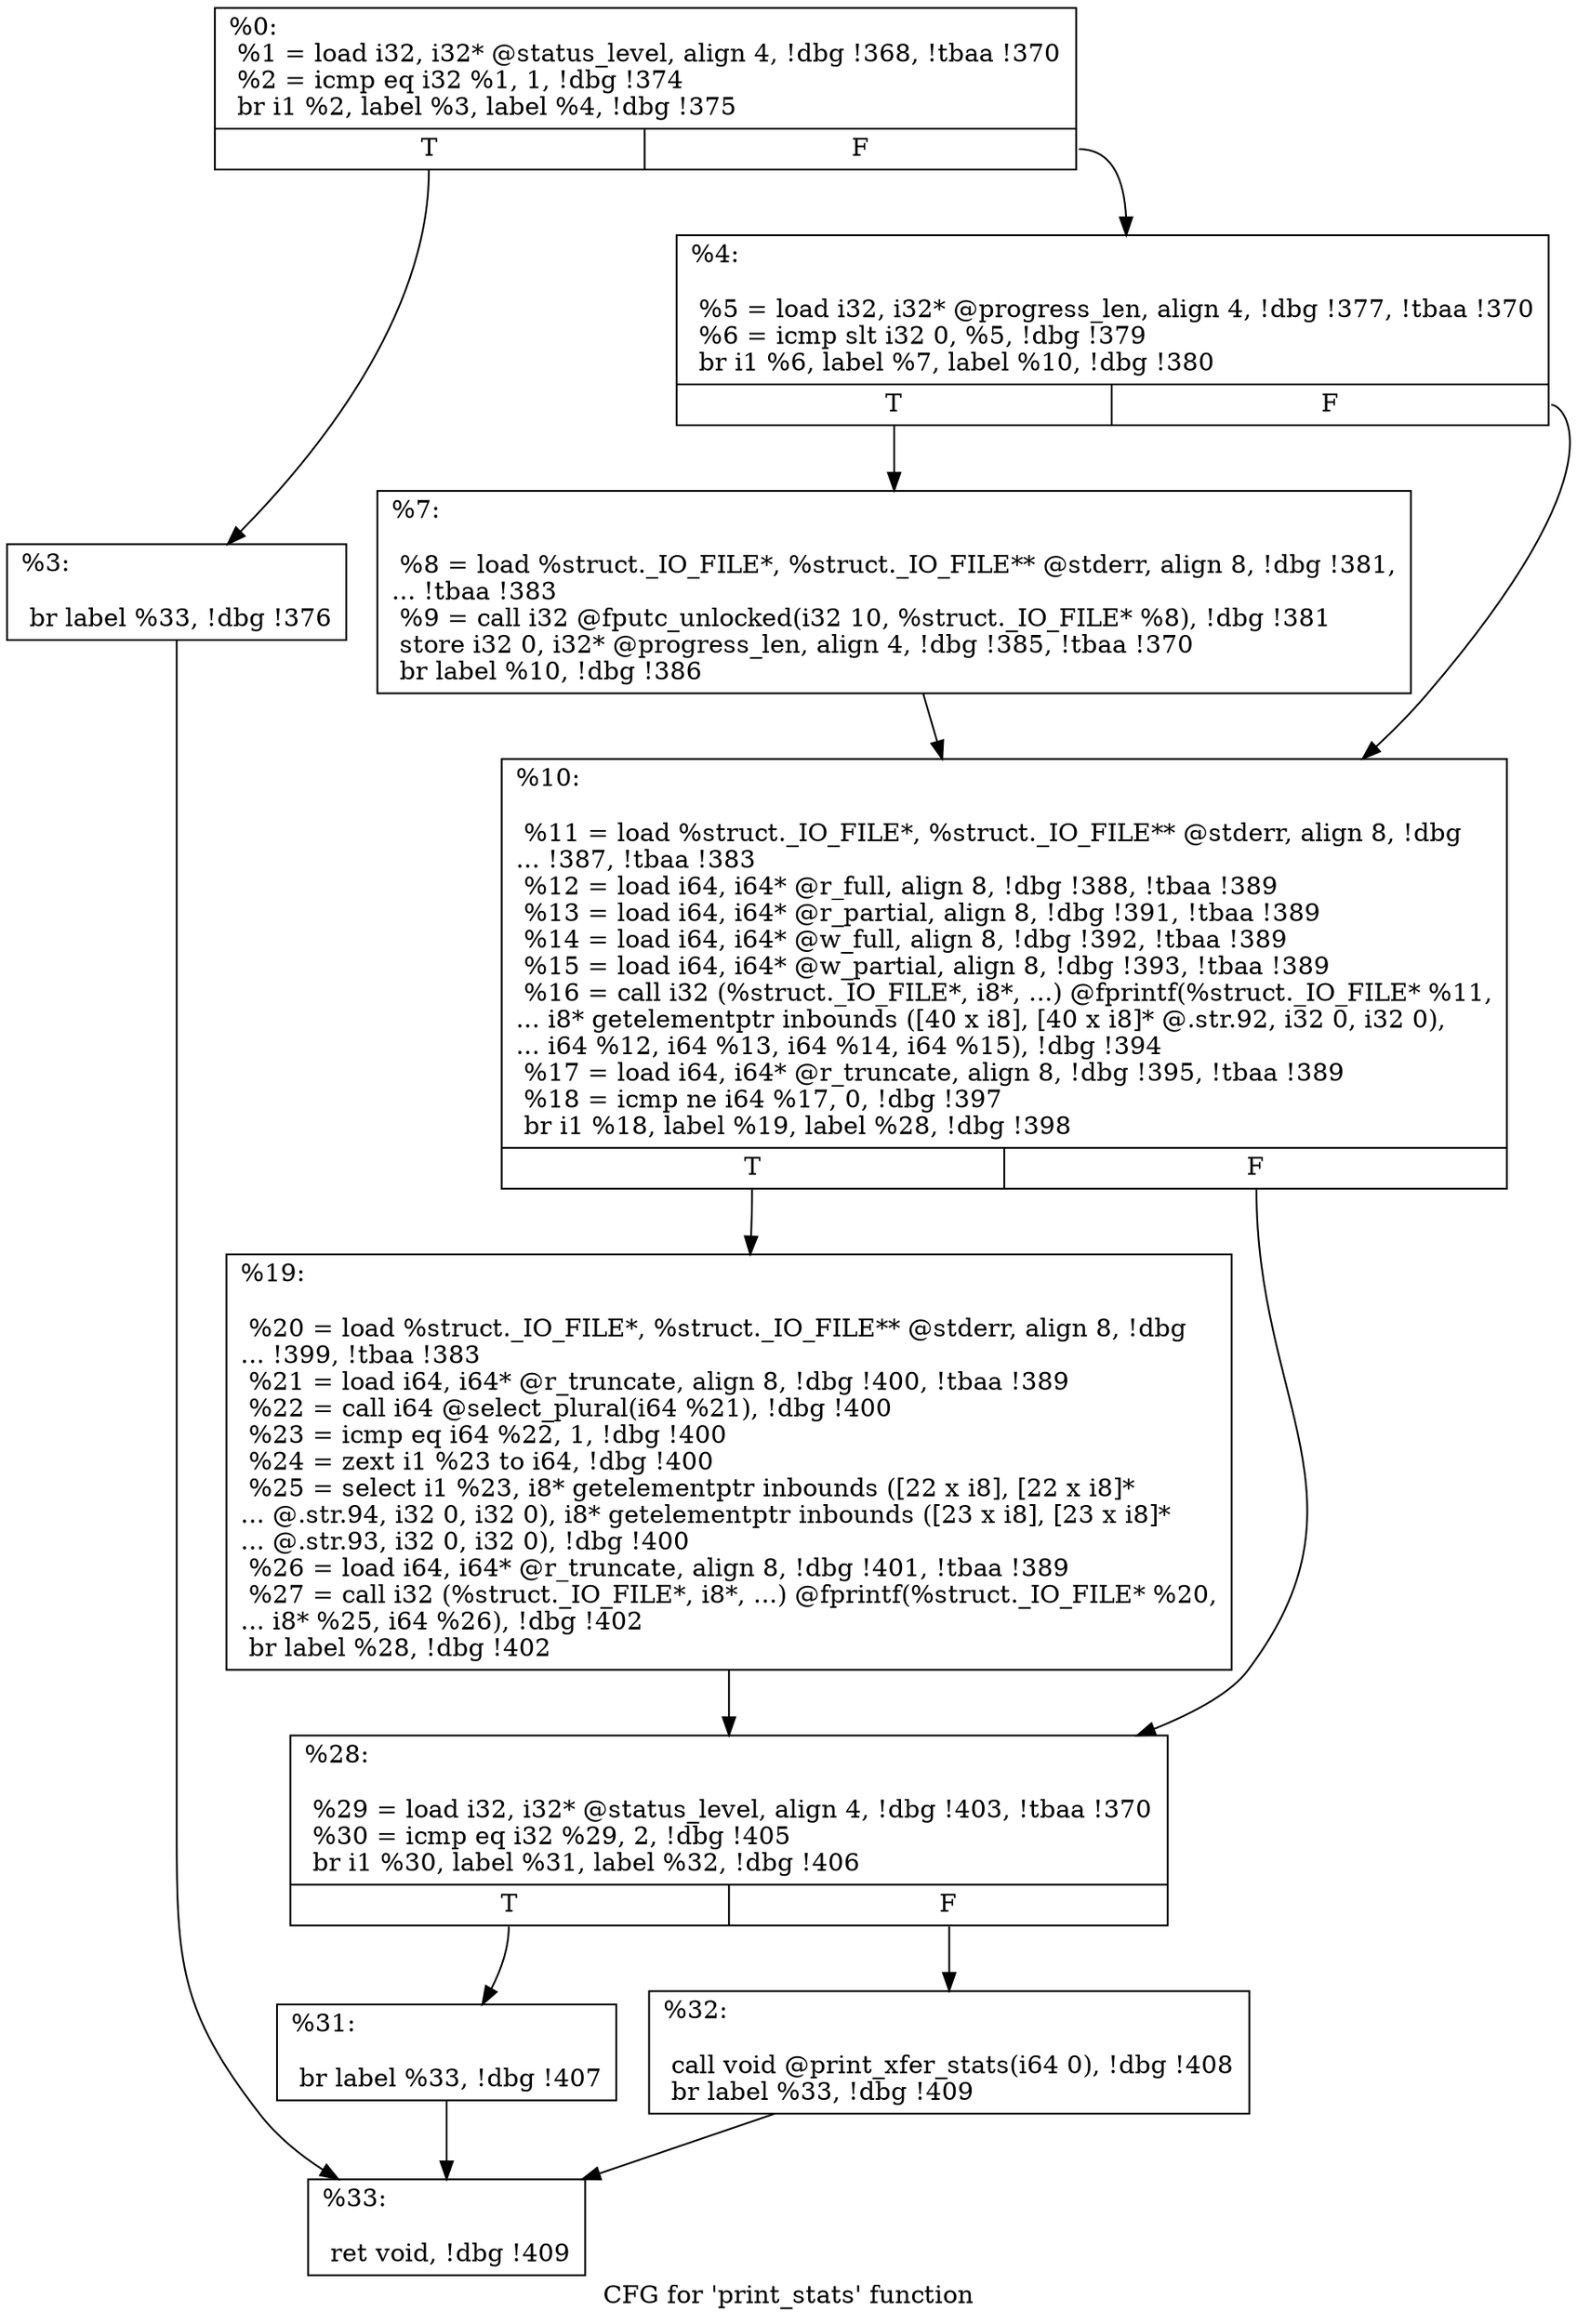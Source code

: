 digraph "CFG for 'print_stats' function" {
	label="CFG for 'print_stats' function";

	Node0x24a7140 [shape=record,label="{%0:\l  %1 = load i32, i32* @status_level, align 4, !dbg !368, !tbaa !370\l  %2 = icmp eq i32 %1, 1, !dbg !374\l  br i1 %2, label %3, label %4, !dbg !375\l|{<s0>T|<s1>F}}"];
	Node0x24a7140:s0 -> Node0x24a7ea0;
	Node0x24a7140:s1 -> Node0x24a7ef0;
	Node0x24a7ea0 [shape=record,label="{%3:\l\l  br label %33, !dbg !376\l}"];
	Node0x24a7ea0 -> Node0x24a8120;
	Node0x24a7ef0 [shape=record,label="{%4:\l\l  %5 = load i32, i32* @progress_len, align 4, !dbg !377, !tbaa !370\l  %6 = icmp slt i32 0, %5, !dbg !379\l  br i1 %6, label %7, label %10, !dbg !380\l|{<s0>T|<s1>F}}"];
	Node0x24a7ef0:s0 -> Node0x24a7f40;
	Node0x24a7ef0:s1 -> Node0x24a7f90;
	Node0x24a7f40 [shape=record,label="{%7:\l\l  %8 = load %struct._IO_FILE*, %struct._IO_FILE** @stderr, align 8, !dbg !381,\l... !tbaa !383\l  %9 = call i32 @fputc_unlocked(i32 10, %struct._IO_FILE* %8), !dbg !381\l  store i32 0, i32* @progress_len, align 4, !dbg !385, !tbaa !370\l  br label %10, !dbg !386\l}"];
	Node0x24a7f40 -> Node0x24a7f90;
	Node0x24a7f90 [shape=record,label="{%10:\l\l  %11 = load %struct._IO_FILE*, %struct._IO_FILE** @stderr, align 8, !dbg\l... !387, !tbaa !383\l  %12 = load i64, i64* @r_full, align 8, !dbg !388, !tbaa !389\l  %13 = load i64, i64* @r_partial, align 8, !dbg !391, !tbaa !389\l  %14 = load i64, i64* @w_full, align 8, !dbg !392, !tbaa !389\l  %15 = load i64, i64* @w_partial, align 8, !dbg !393, !tbaa !389\l  %16 = call i32 (%struct._IO_FILE*, i8*, ...) @fprintf(%struct._IO_FILE* %11,\l... i8* getelementptr inbounds ([40 x i8], [40 x i8]* @.str.92, i32 0, i32 0),\l... i64 %12, i64 %13, i64 %14, i64 %15), !dbg !394\l  %17 = load i64, i64* @r_truncate, align 8, !dbg !395, !tbaa !389\l  %18 = icmp ne i64 %17, 0, !dbg !397\l  br i1 %18, label %19, label %28, !dbg !398\l|{<s0>T|<s1>F}}"];
	Node0x24a7f90:s0 -> Node0x24a7fe0;
	Node0x24a7f90:s1 -> Node0x24a8030;
	Node0x24a7fe0 [shape=record,label="{%19:\l\l  %20 = load %struct._IO_FILE*, %struct._IO_FILE** @stderr, align 8, !dbg\l... !399, !tbaa !383\l  %21 = load i64, i64* @r_truncate, align 8, !dbg !400, !tbaa !389\l  %22 = call i64 @select_plural(i64 %21), !dbg !400\l  %23 = icmp eq i64 %22, 1, !dbg !400\l  %24 = zext i1 %23 to i64, !dbg !400\l  %25 = select i1 %23, i8* getelementptr inbounds ([22 x i8], [22 x i8]*\l... @.str.94, i32 0, i32 0), i8* getelementptr inbounds ([23 x i8], [23 x i8]*\l... @.str.93, i32 0, i32 0), !dbg !400\l  %26 = load i64, i64* @r_truncate, align 8, !dbg !401, !tbaa !389\l  %27 = call i32 (%struct._IO_FILE*, i8*, ...) @fprintf(%struct._IO_FILE* %20,\l... i8* %25, i64 %26), !dbg !402\l  br label %28, !dbg !402\l}"];
	Node0x24a7fe0 -> Node0x24a8030;
	Node0x24a8030 [shape=record,label="{%28:\l\l  %29 = load i32, i32* @status_level, align 4, !dbg !403, !tbaa !370\l  %30 = icmp eq i32 %29, 2, !dbg !405\l  br i1 %30, label %31, label %32, !dbg !406\l|{<s0>T|<s1>F}}"];
	Node0x24a8030:s0 -> Node0x24a8080;
	Node0x24a8030:s1 -> Node0x24a80d0;
	Node0x24a8080 [shape=record,label="{%31:\l\l  br label %33, !dbg !407\l}"];
	Node0x24a8080 -> Node0x24a8120;
	Node0x24a80d0 [shape=record,label="{%32:\l\l  call void @print_xfer_stats(i64 0), !dbg !408\l  br label %33, !dbg !409\l}"];
	Node0x24a80d0 -> Node0x24a8120;
	Node0x24a8120 [shape=record,label="{%33:\l\l  ret void, !dbg !409\l}"];
}
